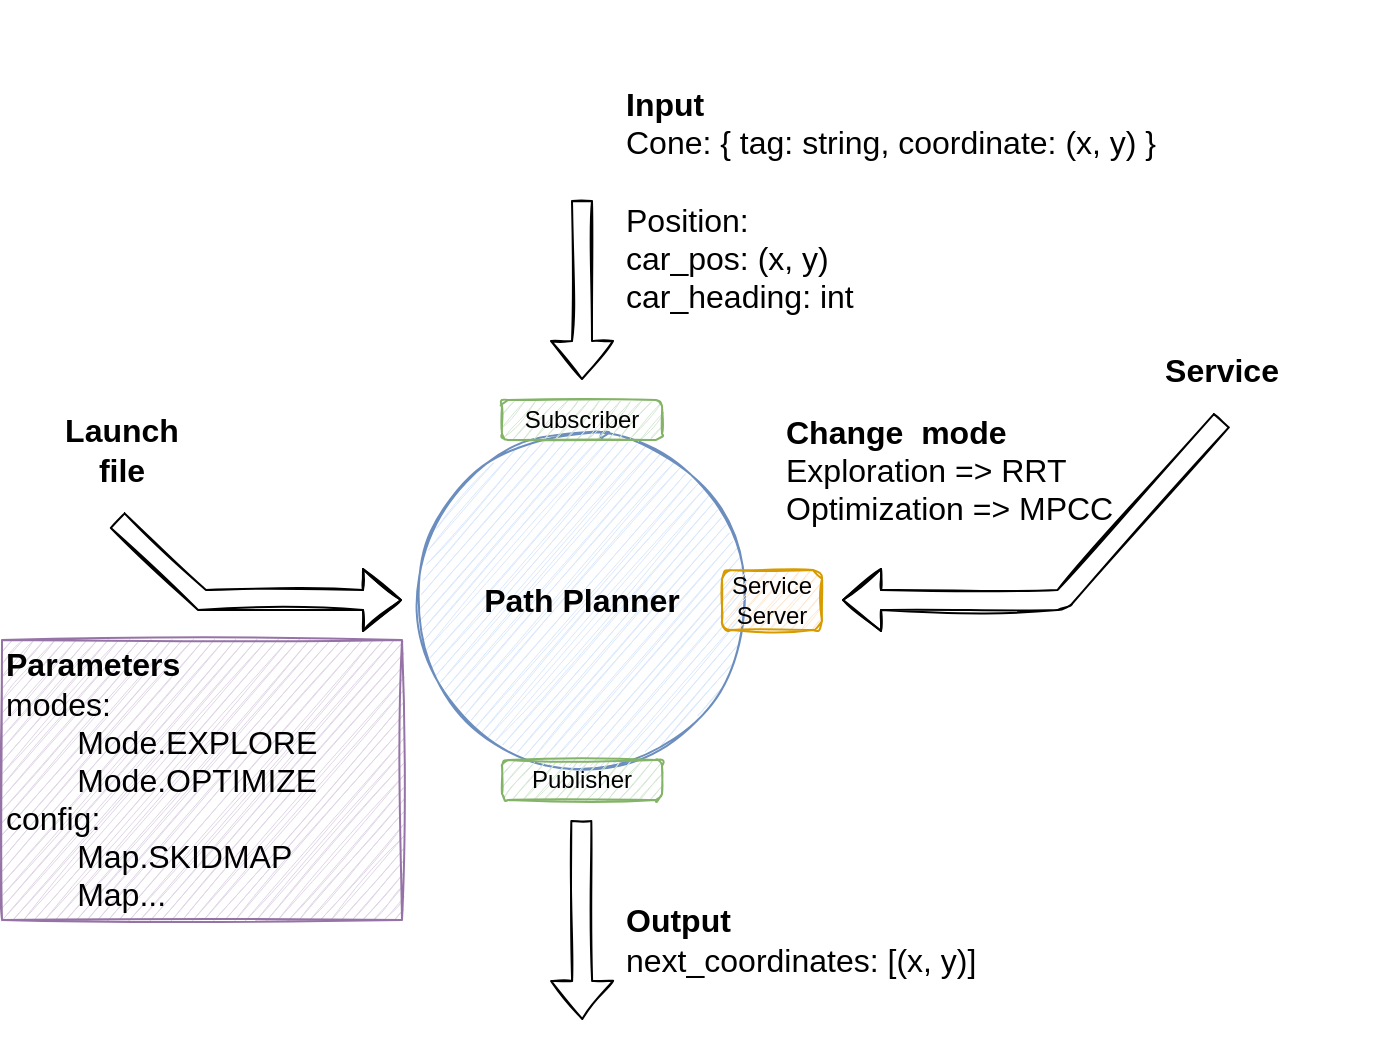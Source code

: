 <mxfile version="18.0.4" type="device"><diagram id="H6xs5bp6zIvDU6XJyXGz" name="Page-1"><mxGraphModel dx="1796" dy="608" grid="1" gridSize="10" guides="1" tooltips="1" connect="1" arrows="1" fold="1" page="1" pageScale="1" pageWidth="850" pageHeight="1100" math="0" shadow="0"><root><mxCell id="0"/><mxCell id="1" parent="0"/><mxCell id="6efmhdTTQgaOuF2zLO4A-1" value="Path Planner" style="ellipse;whiteSpace=wrap;html=1;aspect=fixed;sketch=1;fontSize=16;fontStyle=1;fillColor=#dae8fc;strokeColor=#6c8ebf;" parent="1" vertex="1"><mxGeometry x="90" y="250" width="160" height="160" as="geometry"/></mxCell><mxCell id="6efmhdTTQgaOuF2zLO4A-3" value="Publisher" style="rounded=1;whiteSpace=wrap;html=1;sketch=1;fillColor=#d5e8d4;strokeColor=#82b366;" parent="1" vertex="1"><mxGeometry x="130" y="410" width="80" height="20" as="geometry"/></mxCell><mxCell id="6efmhdTTQgaOuF2zLO4A-5" value="" style="endArrow=classic;html=1;rounded=0;sketch=1;shape=flexArrow;fillColor=none;" parent="1" edge="1"><mxGeometry width="50" height="50" relative="1" as="geometry"><mxPoint x="170" y="130" as="sourcePoint"/><mxPoint x="170" y="220" as="targetPoint"/></mxGeometry></mxCell><mxCell id="6efmhdTTQgaOuF2zLO4A-8" value="" style="shape=flexArrow;endArrow=classic;html=1;rounded=0;sketch=1;exitX=0.25;exitY=1;exitDx=0;exitDy=0;fillColor=none;targetPerimeterSpacing=0;" parent="1" edge="1"><mxGeometry width="50" height="50" relative="1" as="geometry"><mxPoint x="-62.5" y="290" as="sourcePoint"/><mxPoint x="80" y="330" as="targetPoint"/><Array as="points"><mxPoint x="-20" y="330"/></Array></mxGeometry></mxCell><mxCell id="6efmhdTTQgaOuF2zLO4A-9" value="Launch file" style="text;html=1;strokeColor=none;fillColor=none;align=center;verticalAlign=middle;whiteSpace=wrap;rounded=0;sketch=1;fontSize=16;fontStyle=1" parent="1" vertex="1"><mxGeometry x="-90" y="240" width="60" height="30" as="geometry"/></mxCell><mxCell id="6efmhdTTQgaOuF2zLO4A-10" value="&lt;b&gt;Parameters&lt;br&gt;&lt;/b&gt;&lt;font style=&quot;font-size: 16px&quot;&gt;modes: &lt;br&gt;&lt;/font&gt;&lt;div&gt;&lt;span&gt;&lt;font style=&quot;font-size: 16px&quot;&gt;&lt;span style=&quot;white-space: pre&quot;&gt;&#9;&lt;/span&gt;Mode.EXPLORE&lt;/font&gt;&lt;/span&gt;&lt;/div&gt;&lt;font style=&quot;font-size: 16px&quot;&gt;&lt;span style=&quot;white-space: pre&quot;&gt;&#9;&lt;/span&gt;Mode.OPTIMIZE&lt;br&gt;config:&lt;br&gt;&lt;span style=&quot;white-space: pre&quot;&gt;&#9;&lt;/span&gt;Map.SKIDMAP&lt;br&gt;&lt;span style=&quot;white-space: pre&quot;&gt;&#9;&lt;/span&gt;Map...&lt;br&gt;&lt;/font&gt;" style="text;html=1;strokeColor=#9673a6;fillColor=#e1d5e7;align=left;verticalAlign=middle;whiteSpace=wrap;rounded=0;sketch=1;fontSize=16;" parent="1" vertex="1"><mxGeometry x="-120" y="350" width="200" height="140" as="geometry"/></mxCell><mxCell id="6efmhdTTQgaOuF2zLO4A-11" value="&lt;b style=&quot;font-size: 16px&quot;&gt;Input&lt;/b&gt;&lt;br style=&quot;font-size: 16px&quot;&gt;Cone: { tag: string, coordinate: (x, y) }&lt;br&gt;&lt;br&gt;Position:&lt;br&gt;car_pos: (x, y)&lt;br&gt;car_heading: int" style="text;html=1;strokeColor=none;fillColor=none;align=left;verticalAlign=middle;whiteSpace=wrap;rounded=0;sketch=1;fontSize=16;" parent="1" vertex="1"><mxGeometry x="190" y="30" width="380" height="200" as="geometry"/></mxCell><mxCell id="6efmhdTTQgaOuF2zLO4A-12" value="&lt;b&gt;Output&lt;br&gt;&lt;/b&gt;next_coordinates: [(x, y)]" style="text;html=1;strokeColor=none;fillColor=none;align=left;verticalAlign=middle;whiteSpace=wrap;rounded=0;sketch=1;fontSize=16;" parent="1" vertex="1"><mxGeometry x="190" y="440" width="220" height="120" as="geometry"/></mxCell><mxCell id="6efmhdTTQgaOuF2zLO4A-13" value="" style="shape=flexArrow;endArrow=classic;html=1;sketch=1;fontSize=16;targetPerimeterSpacing=0;fillColor=none;curved=1;" parent="1" edge="1"><mxGeometry width="50" height="50" relative="1" as="geometry"><mxPoint x="169.66" y="440" as="sourcePoint"/><mxPoint x="170.16" y="540" as="targetPoint"/></mxGeometry></mxCell><mxCell id="6efmhdTTQgaOuF2zLO4A-14" value="" style="shape=flexArrow;endArrow=classic;html=1;sketch=1;fontSize=16;targetPerimeterSpacing=0;fillColor=none;curved=1;" parent="1" edge="1"><mxGeometry width="50" height="50" relative="1" as="geometry"><mxPoint x="490" y="240" as="sourcePoint"/><mxPoint x="300" y="330" as="targetPoint"/><Array as="points"><mxPoint x="410" y="330"/></Array></mxGeometry></mxCell><mxCell id="6efmhdTTQgaOuF2zLO4A-15" value="&lt;div&gt;&lt;span&gt;&lt;b&gt;Change&amp;nbsp; mode&lt;/b&gt;&lt;/span&gt;&lt;/div&gt;&lt;div&gt;&lt;span&gt;Exploration =&amp;gt; RRT&lt;/span&gt;&lt;/div&gt;&lt;div&gt;&lt;span&gt;Optimization =&amp;gt; MPCC&lt;/span&gt;&lt;/div&gt;" style="text;html=1;strokeColor=none;fillColor=none;align=left;verticalAlign=middle;whiteSpace=wrap;rounded=0;sketch=1;fontSize=16;" parent="1" vertex="1"><mxGeometry x="270" y="230" width="170" height="70" as="geometry"/></mxCell><mxCell id="6efmhdTTQgaOuF2zLO4A-16" value="Service" style="text;html=1;strokeColor=none;fillColor=none;align=center;verticalAlign=middle;whiteSpace=wrap;rounded=0;sketch=1;fontSize=16;fontStyle=1" parent="1" vertex="1"><mxGeometry x="460" y="200" width="60" height="30" as="geometry"/></mxCell><mxCell id="6efmhdTTQgaOuF2zLO4A-17" value="Service&lt;br&gt;Server" style="rounded=1;whiteSpace=wrap;html=1;sketch=1;fillColor=#ffe6cc;strokeColor=#d79b00;" parent="1" vertex="1"><mxGeometry x="240" y="315" width="50" height="30" as="geometry"/></mxCell><mxCell id="6efmhdTTQgaOuF2zLO4A-2" value="Subscriber" style="rounded=1;whiteSpace=wrap;html=1;sketch=1;fillColor=#d5e8d4;strokeColor=#82b366;" parent="1" vertex="1"><mxGeometry x="130" y="230" width="80" height="20" as="geometry"/></mxCell></root></mxGraphModel></diagram></mxfile>